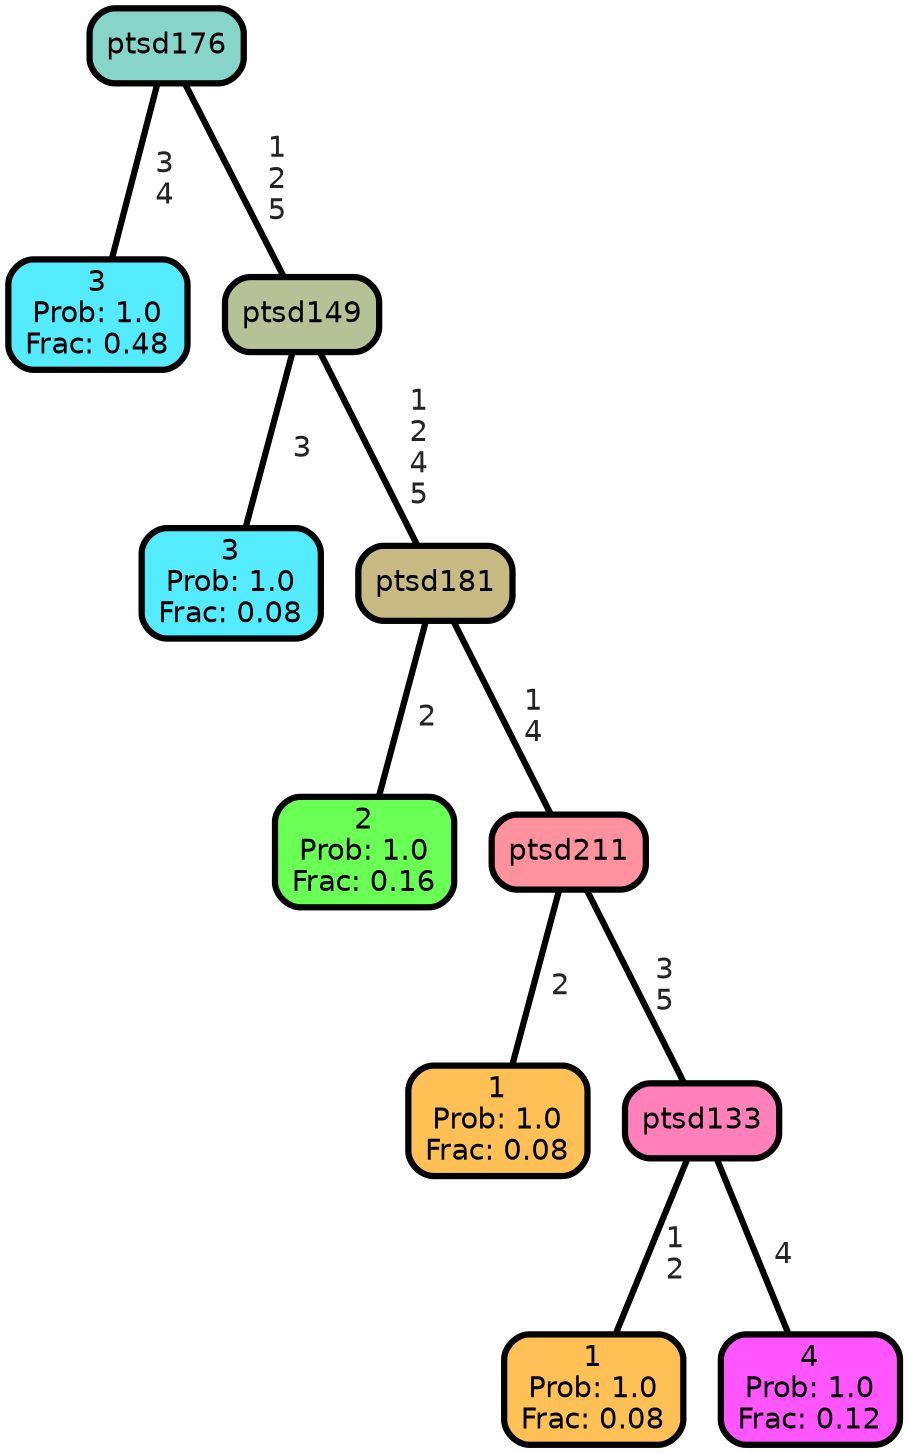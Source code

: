 graph Tree {
node [shape=box, style="filled, rounded",color="black",penwidth="3",fontcolor="black",                 fontname=helvetica] ;
graph [ranksep="0 equally", splines=straight,                 bgcolor=transparent, dpi=200] ;
edge [fontname=helvetica, fontweight=bold,fontcolor=grey14,color=black] ;
0 [label="3
Prob: 1.0
Frac: 0.48", fillcolor="#55ebff"] ;
1 [label="ptsd176", fillcolor="#87d5c8"] ;
2 [label="3
Prob: 1.0
Frac: 0.08", fillcolor="#55ebff"] ;
3 [label="ptsd149", fillcolor="#b7c196"] ;
4 [label="2
Prob: 1.0
Frac: 0.16", fillcolor="#6aff55"] ;
5 [label="ptsd181", fillcolor="#c8ba83"] ;
6 [label="1
Prob: 1.0
Frac: 0.08", fillcolor="#ffc155"] ;
7 [label="ptsd211", fillcolor="#ff929d"] ;
8 [label="1
Prob: 1.0
Frac: 0.08", fillcolor="#ffc155"] ;
9 [label="ptsd133", fillcolor="#ff80bb"] ;
10 [label="4
Prob: 1.0
Frac: 0.12", fillcolor="#ff55ff"] ;
1 -- 0 [label=" 3\n 4",penwidth=3] ;
1 -- 3 [label=" 1\n 2\n 5",penwidth=3] ;
3 -- 2 [label=" 3",penwidth=3] ;
3 -- 5 [label=" 1\n 2\n 4\n 5",penwidth=3] ;
5 -- 4 [label=" 2",penwidth=3] ;
5 -- 7 [label=" 1\n 4",penwidth=3] ;
7 -- 6 [label=" 2",penwidth=3] ;
7 -- 9 [label=" 3\n 5",penwidth=3] ;
9 -- 8 [label=" 1\n 2",penwidth=3] ;
9 -- 10 [label=" 4",penwidth=3] ;
{rank = same;}}